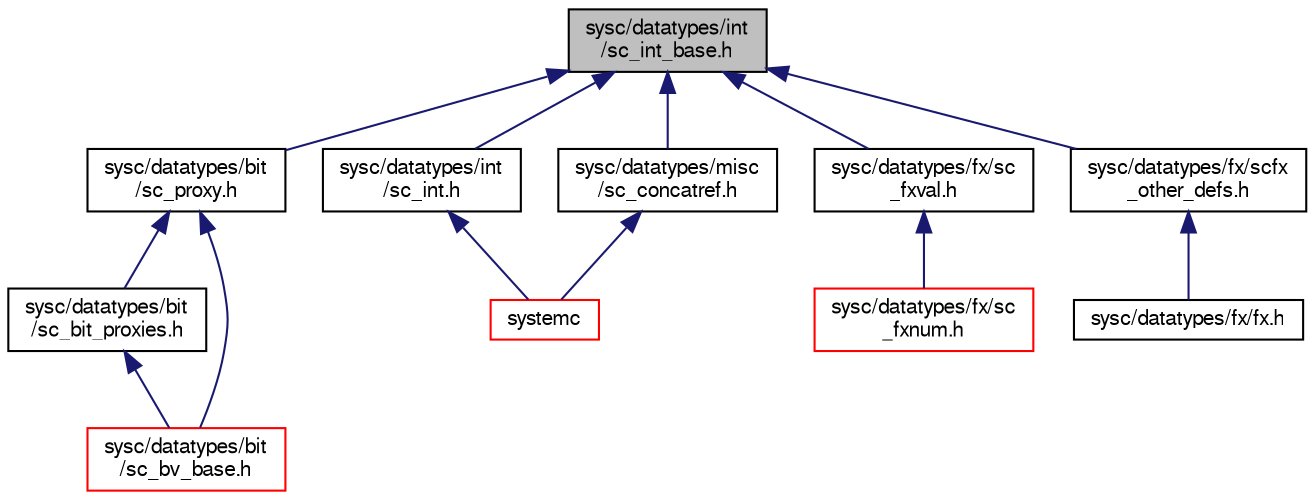 digraph "sysc/datatypes/int/sc_int_base.h"
{
  edge [fontname="FreeSans",fontsize="10",labelfontname="FreeSans",labelfontsize="10"];
  node [fontname="FreeSans",fontsize="10",shape=record];
  Node48 [label="sysc/datatypes/int\l/sc_int_base.h",height=0.2,width=0.4,color="black", fillcolor="grey75", style="filled", fontcolor="black"];
  Node48 -> Node49 [dir="back",color="midnightblue",fontsize="10",style="solid",fontname="FreeSans"];
  Node49 [label="sysc/datatypes/bit\l/sc_proxy.h",height=0.2,width=0.4,color="black", fillcolor="white", style="filled",URL="$a00107.html"];
  Node49 -> Node50 [dir="back",color="midnightblue",fontsize="10",style="solid",fontname="FreeSans"];
  Node50 [label="sysc/datatypes/bit\l/sc_bit_proxies.h",height=0.2,width=0.4,color="black", fillcolor="white", style="filled",URL="$a00089.html"];
  Node50 -> Node51 [dir="back",color="midnightblue",fontsize="10",style="solid",fontname="FreeSans"];
  Node51 [label="sysc/datatypes/bit\l/sc_bv_base.h",height=0.2,width=0.4,color="red", fillcolor="white", style="filled",URL="$a00095.html"];
  Node49 -> Node51 [dir="back",color="midnightblue",fontsize="10",style="solid",fontname="FreeSans"];
  Node48 -> Node66 [dir="back",color="midnightblue",fontsize="10",style="solid",fontname="FreeSans"];
  Node66 [label="sysc/datatypes/int\l/sc_int.h",height=0.2,width=0.4,color="black", fillcolor="white", style="filled",URL="$a00182.html"];
  Node66 -> Node55 [dir="back",color="midnightblue",fontsize="10",style="solid",fontname="FreeSans"];
  Node55 [label="systemc",height=0.2,width=0.4,color="red", fillcolor="white", style="filled",URL="$a00401.html"];
  Node48 -> Node58 [dir="back",color="midnightblue",fontsize="10",style="solid",fontname="FreeSans"];
  Node58 [label="sysc/datatypes/misc\l/sc_concatref.h",height=0.2,width=0.4,color="black", fillcolor="white", style="filled",URL="$a00215.html"];
  Node58 -> Node55 [dir="back",color="midnightblue",fontsize="10",style="solid",fontname="FreeSans"];
  Node48 -> Node67 [dir="back",color="midnightblue",fontsize="10",style="solid",fontname="FreeSans"];
  Node67 [label="sysc/datatypes/fx/sc\l_fxval.h",height=0.2,width=0.4,color="black", fillcolor="white", style="filled",URL="$a00140.html"];
  Node67 -> Node59 [dir="back",color="midnightblue",fontsize="10",style="solid",fontname="FreeSans"];
  Node59 [label="sysc/datatypes/fx/sc\l_fxnum.h",height=0.2,width=0.4,color="red", fillcolor="white", style="filled",URL="$a00131.html"];
  Node48 -> Node68 [dir="back",color="midnightblue",fontsize="10",style="solid",fontname="FreeSans"];
  Node68 [label="sysc/datatypes/fx/scfx\l_other_defs.h",height=0.2,width=0.4,color="black", fillcolor="white", style="filled",URL="$a00158.html"];
  Node68 -> Node62 [dir="back",color="midnightblue",fontsize="10",style="solid",fontname="FreeSans"];
  Node62 [label="sysc/datatypes/fx/fx.h",height=0.2,width=0.4,color="black", fillcolor="white", style="filled",URL="$a00110.html"];
}
